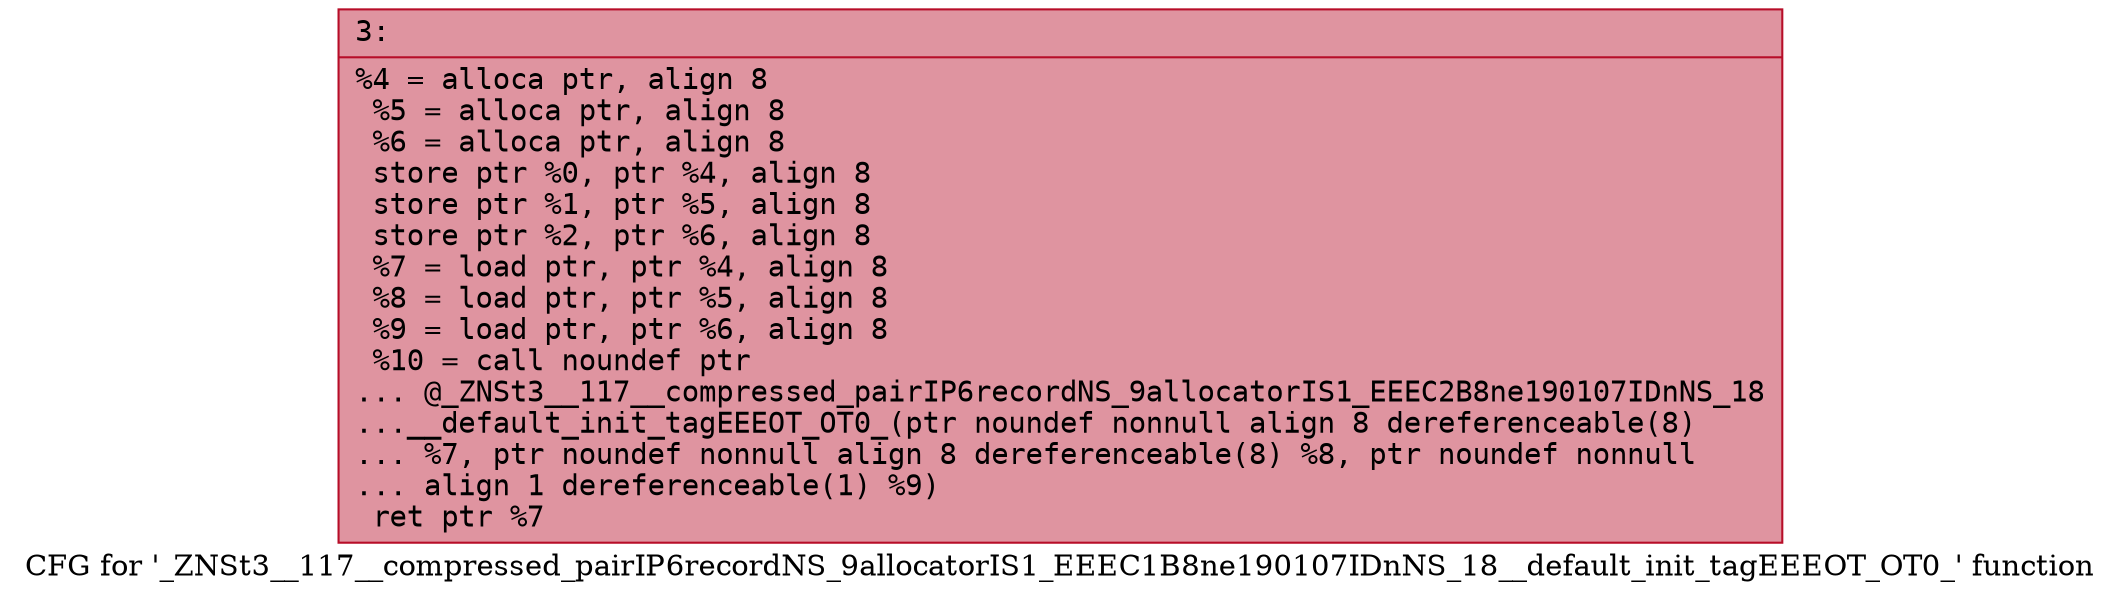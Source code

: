 digraph "CFG for '_ZNSt3__117__compressed_pairIP6recordNS_9allocatorIS1_EEEC1B8ne190107IDnNS_18__default_init_tagEEEOT_OT0_' function" {
	label="CFG for '_ZNSt3__117__compressed_pairIP6recordNS_9allocatorIS1_EEEC1B8ne190107IDnNS_18__default_init_tagEEEOT_OT0_' function";

	Node0x60000177e710 [shape=record,color="#b70d28ff", style=filled, fillcolor="#b70d2870" fontname="Courier",label="{3:\l|  %4 = alloca ptr, align 8\l  %5 = alloca ptr, align 8\l  %6 = alloca ptr, align 8\l  store ptr %0, ptr %4, align 8\l  store ptr %1, ptr %5, align 8\l  store ptr %2, ptr %6, align 8\l  %7 = load ptr, ptr %4, align 8\l  %8 = load ptr, ptr %5, align 8\l  %9 = load ptr, ptr %6, align 8\l  %10 = call noundef ptr\l... @_ZNSt3__117__compressed_pairIP6recordNS_9allocatorIS1_EEEC2B8ne190107IDnNS_18\l...__default_init_tagEEEOT_OT0_(ptr noundef nonnull align 8 dereferenceable(8)\l... %7, ptr noundef nonnull align 8 dereferenceable(8) %8, ptr noundef nonnull\l... align 1 dereferenceable(1) %9)\l  ret ptr %7\l}"];
}
